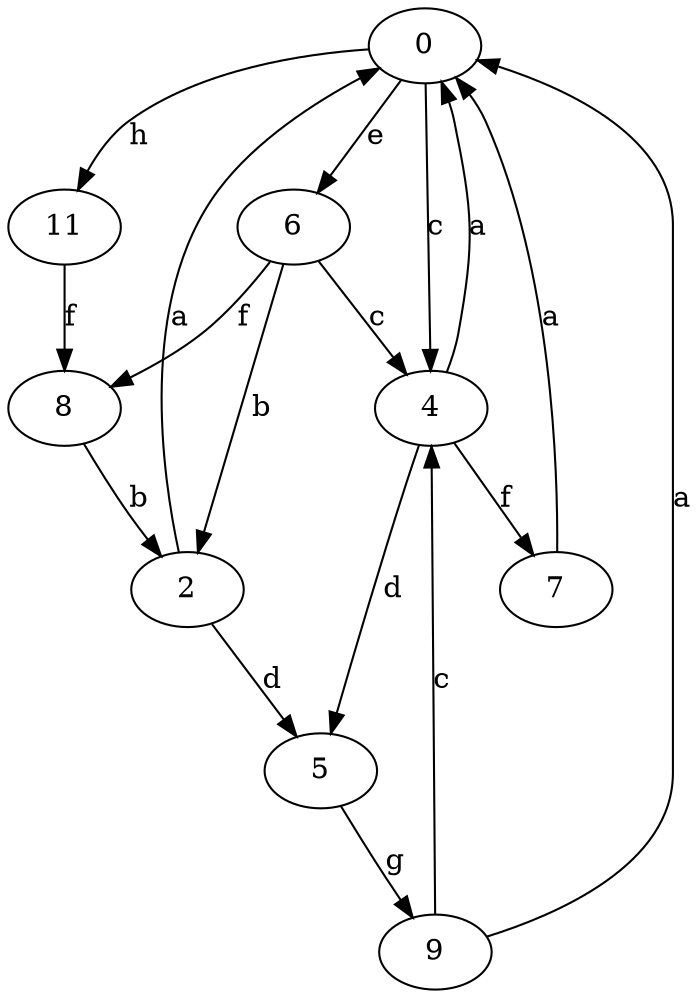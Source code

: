 strict digraph  {
0;
2;
4;
5;
6;
7;
8;
9;
11;
0 -> 4  [label=c];
0 -> 6  [label=e];
0 -> 11  [label=h];
2 -> 0  [label=a];
2 -> 5  [label=d];
4 -> 0  [label=a];
4 -> 5  [label=d];
4 -> 7  [label=f];
5 -> 9  [label=g];
6 -> 2  [label=b];
6 -> 4  [label=c];
6 -> 8  [label=f];
7 -> 0  [label=a];
8 -> 2  [label=b];
9 -> 0  [label=a];
9 -> 4  [label=c];
11 -> 8  [label=f];
}
